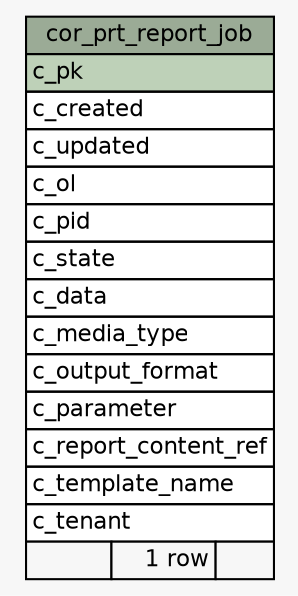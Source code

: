 // dot 7.1.0 on Mac OS X 14.1.1
// SchemaSpy rev Unknown
digraph "cor_prt_report_job" {
  graph [
    rankdir="RL"
    bgcolor="#f7f7f7"
    nodesep="0.18"
    ranksep="0.46"
    fontname="Helvetica"
    fontsize="11"
  ];
  node [
    fontname="Helvetica"
    fontsize="11"
    shape="plaintext"
  ];
  edge [
    arrowsize="0.8"
  ];
  "cor_prt_report_job" [
    label=<
    <TABLE BORDER="0" CELLBORDER="1" CELLSPACING="0" BGCOLOR="#ffffff">
      <TR><TD COLSPAN="3" BGCOLOR="#9bab96" ALIGN="CENTER">cor_prt_report_job</TD></TR>
      <TR><TD PORT="c_pk" COLSPAN="3" BGCOLOR="#bed1b8" ALIGN="LEFT">c_pk</TD></TR>
      <TR><TD PORT="c_created" COLSPAN="3" ALIGN="LEFT">c_created</TD></TR>
      <TR><TD PORT="c_updated" COLSPAN="3" ALIGN="LEFT">c_updated</TD></TR>
      <TR><TD PORT="c_ol" COLSPAN="3" ALIGN="LEFT">c_ol</TD></TR>
      <TR><TD PORT="c_pid" COLSPAN="3" ALIGN="LEFT">c_pid</TD></TR>
      <TR><TD PORT="c_state" COLSPAN="3" ALIGN="LEFT">c_state</TD></TR>
      <TR><TD PORT="c_data" COLSPAN="3" ALIGN="LEFT">c_data</TD></TR>
      <TR><TD PORT="c_media_type" COLSPAN="3" ALIGN="LEFT">c_media_type</TD></TR>
      <TR><TD PORT="c_output_format" COLSPAN="3" ALIGN="LEFT">c_output_format</TD></TR>
      <TR><TD PORT="c_parameter" COLSPAN="3" ALIGN="LEFT">c_parameter</TD></TR>
      <TR><TD PORT="c_report_content_ref" COLSPAN="3" ALIGN="LEFT">c_report_content_ref</TD></TR>
      <TR><TD PORT="c_template_name" COLSPAN="3" ALIGN="LEFT">c_template_name</TD></TR>
      <TR><TD PORT="c_tenant" COLSPAN="3" ALIGN="LEFT">c_tenant</TD></TR>
      <TR><TD ALIGN="LEFT" BGCOLOR="#f7f7f7">  </TD><TD ALIGN="RIGHT" BGCOLOR="#f7f7f7">1 row</TD><TD ALIGN="RIGHT" BGCOLOR="#f7f7f7">  </TD></TR>
    </TABLE>>
    URL="tables/cor_prt_report_job.html"
    tooltip="cor_prt_report_job"
  ];
}
